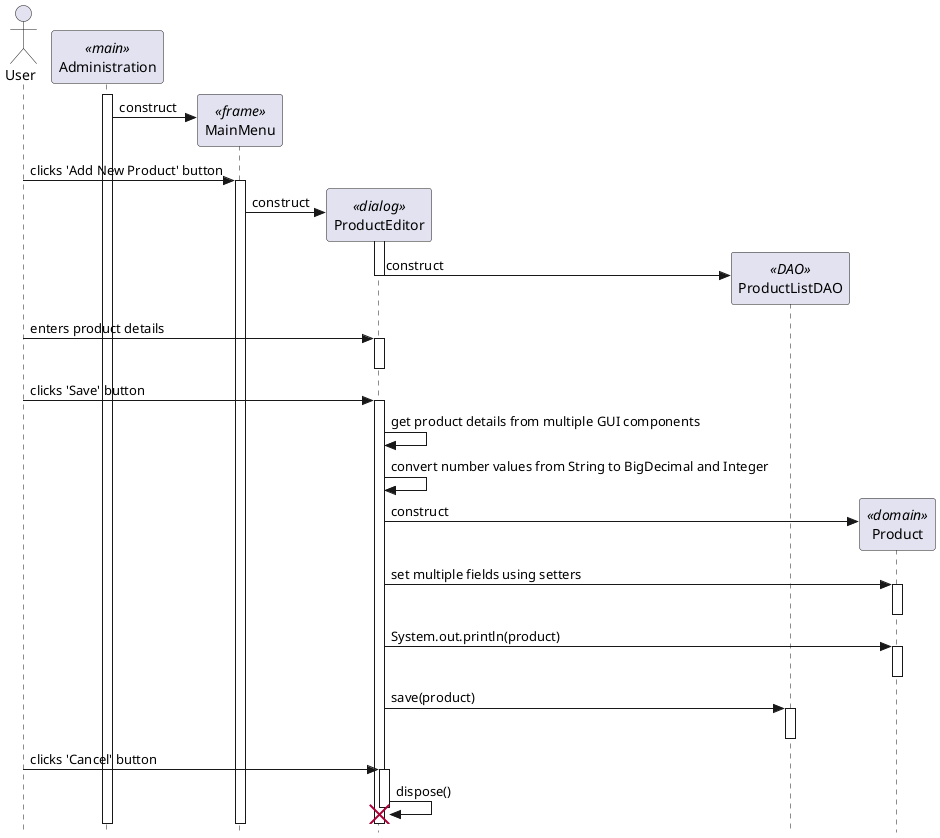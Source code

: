 @startuml

' use strict UML mode
skinparam style strictuml

actor "User" as user

' create main adminstration 
participant "Administration" as main <<main>>
main++

' create main menu frame
create "MainMenu" as menu <<frame>>
main -> menu : construct

user -> menu++ : clicks 'Add New Product' button

' create product editor dialog
create "ProductEditor" as editor <<dialog>>
menu -> editor : construct

' activate editor constructor
editor++

' create a DAO
create "ProductListDAO" as dao <<DAO>>
editor -> dao : construct 
editor--

' user enters product details and clicks the save product button
user -> editor++ : enters product details
editor--
user -> editor++ : clicks 'Save' button

editor -> editor : get product details from multiple GUI components
editor -> editor : convert number values from String to BigDecimal and Integer

' create a Product
create "Product" as product <<domain>>
editor -> product : construct

editor -> product++ : set multiple fields using setters
product-- 

editor -> product++ : System.out.println(product)
product--

editor -> dao++ : save(product)
dao--

' dispose dialog
user -> editor++ : clicks 'Cancel' button
editor -> editor : dispose()
destroy editor

@enduml
